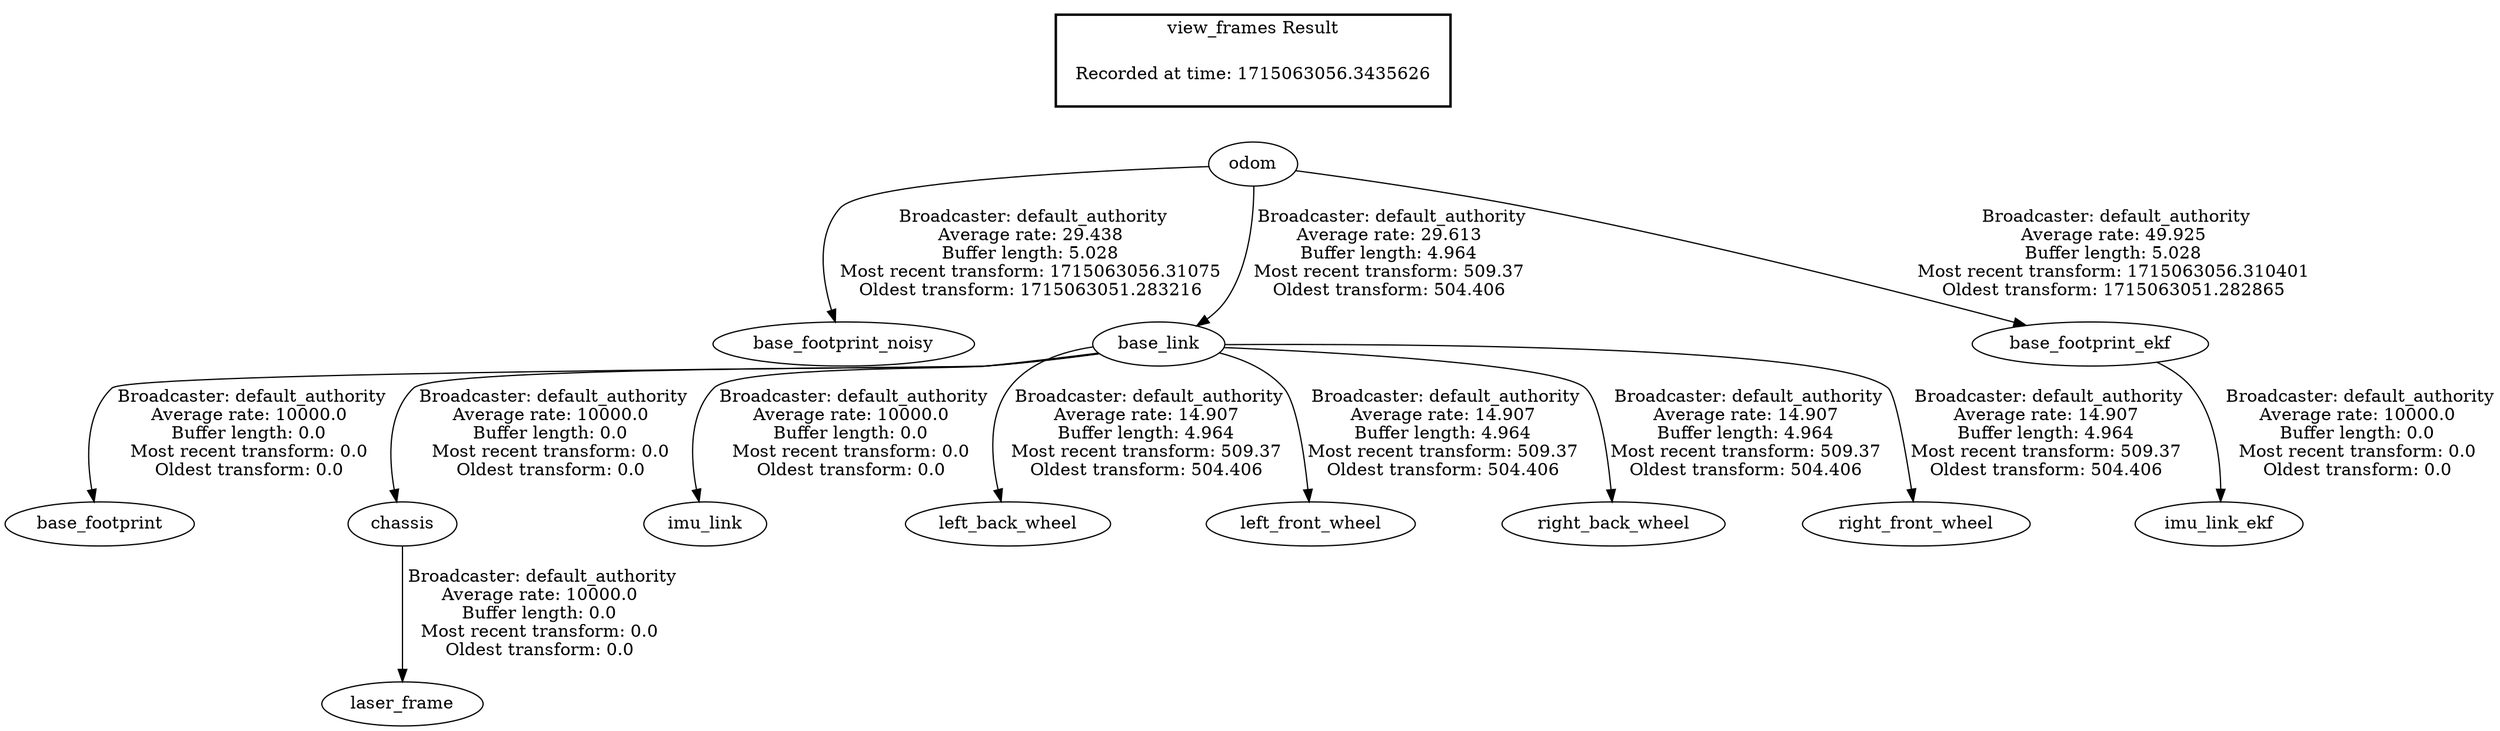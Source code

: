 digraph G {
"odom" -> "base_footprint_noisy"[label=" Broadcaster: default_authority\nAverage rate: 29.438\nBuffer length: 5.028\nMost recent transform: 1715063056.31075\nOldest transform: 1715063051.283216\n"];
"base_link" -> "base_footprint"[label=" Broadcaster: default_authority\nAverage rate: 10000.0\nBuffer length: 0.0\nMost recent transform: 0.0\nOldest transform: 0.0\n"];
"odom" -> "base_link"[label=" Broadcaster: default_authority\nAverage rate: 29.613\nBuffer length: 4.964\nMost recent transform: 509.37\nOldest transform: 504.406\n"];
"base_link" -> "chassis"[label=" Broadcaster: default_authority\nAverage rate: 10000.0\nBuffer length: 0.0\nMost recent transform: 0.0\nOldest transform: 0.0\n"];
"base_link" -> "imu_link"[label=" Broadcaster: default_authority\nAverage rate: 10000.0\nBuffer length: 0.0\nMost recent transform: 0.0\nOldest transform: 0.0\n"];
"chassis" -> "laser_frame"[label=" Broadcaster: default_authority\nAverage rate: 10000.0\nBuffer length: 0.0\nMost recent transform: 0.0\nOldest transform: 0.0\n"];
"odom" -> "base_footprint_ekf"[label=" Broadcaster: default_authority\nAverage rate: 49.925\nBuffer length: 5.028\nMost recent transform: 1715063056.310401\nOldest transform: 1715063051.282865\n"];
"base_footprint_ekf" -> "imu_link_ekf"[label=" Broadcaster: default_authority\nAverage rate: 10000.0\nBuffer length: 0.0\nMost recent transform: 0.0\nOldest transform: 0.0\n"];
"base_link" -> "left_back_wheel"[label=" Broadcaster: default_authority\nAverage rate: 14.907\nBuffer length: 4.964\nMost recent transform: 509.37\nOldest transform: 504.406\n"];
"base_link" -> "left_front_wheel"[label=" Broadcaster: default_authority\nAverage rate: 14.907\nBuffer length: 4.964\nMost recent transform: 509.37\nOldest transform: 504.406\n"];
"base_link" -> "right_back_wheel"[label=" Broadcaster: default_authority\nAverage rate: 14.907\nBuffer length: 4.964\nMost recent transform: 509.37\nOldest transform: 504.406\n"];
"base_link" -> "right_front_wheel"[label=" Broadcaster: default_authority\nAverage rate: 14.907\nBuffer length: 4.964\nMost recent transform: 509.37\nOldest transform: 504.406\n"];
edge [style=invis];
 subgraph cluster_legend { style=bold; color=black; label ="view_frames Result";
"Recorded at time: 1715063056.3435626"[ shape=plaintext ] ;
}->"odom";
}